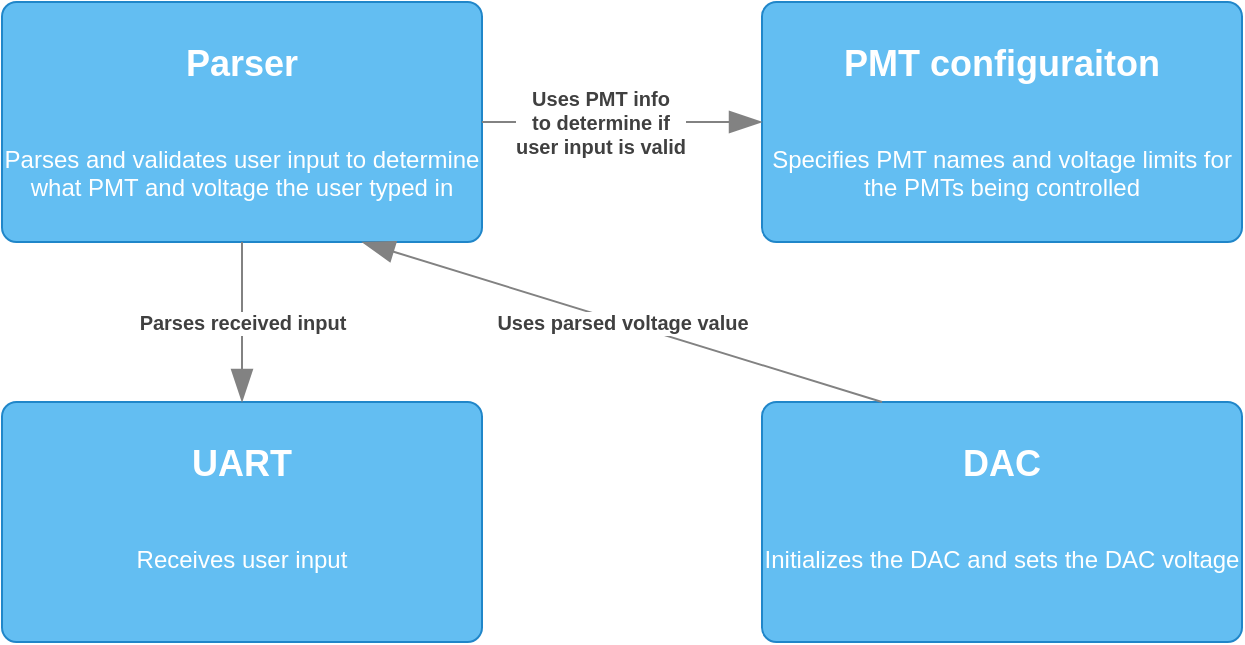 <mxfile version="20.8.16" type="device"><diagram name="Page-1" id="xQhvBvkTy7_Gga0RjCcy"><mxGraphModel dx="1073" dy="842" grid="1" gridSize="10" guides="1" tooltips="1" connect="1" arrows="1" fold="1" page="1" pageScale="1" pageWidth="850" pageHeight="1100" math="0" shadow="0"><root><mxCell id="0"/><mxCell id="1" parent="0"/><object label="&lt;br&gt;&lt;b style=&quot;font-size: 18px;&quot;&gt;%Name%&lt;br&gt;&lt;/b&gt;&lt;br&gt;&lt;br&gt;%Description%" Name="Parser" Description="Parses and validates user input to determine what PMT and voltage the user typed in" placeholders="1" id="KNEYQCtBv2x8OD6xiCSo-6"><mxCell style="rounded=1;whiteSpace=wrap;html=1;shadow=0;glass=0;comic=0;sketch=0;arcSize=6;fillColor=#63BEF2;strokeColor=#2086C9;fontColor=#ffffff;labelBackgroundColor=none;verticalAlign=top;" vertex="1" parent="1"><mxGeometry x="120" y="280" width="240" height="120" as="geometry"/></mxCell></object><object label="&lt;br&gt;&lt;b style=&quot;font-size: 18px;&quot;&gt;%Name%&lt;br&gt;&lt;/b&gt;&lt;br&gt;&lt;br&gt;%Description%" Name="PMT configuraiton" Description="Specifies PMT names and voltage limits for the PMTs being controlled" placeholders="1" id="KNEYQCtBv2x8OD6xiCSo-7"><mxCell style="rounded=1;whiteSpace=wrap;html=1;shadow=0;glass=0;comic=0;sketch=0;arcSize=6;fillColor=#63BEF2;strokeColor=#2086C9;fontColor=#ffffff;labelBackgroundColor=none;verticalAlign=top;" vertex="1" parent="1"><mxGeometry x="500" y="280" width="240" height="120" as="geometry"/></mxCell></object><object label="&lt;br&gt;&lt;b style=&quot;font-size: 18px;&quot;&gt;%Name%&lt;br&gt;&lt;/b&gt;&lt;br&gt;&lt;br&gt;%Description%" Name="UART" Description="Receives user input" placeholders="1" id="KNEYQCtBv2x8OD6xiCSo-8"><mxCell style="rounded=1;whiteSpace=wrap;html=1;shadow=0;glass=0;comic=0;sketch=0;arcSize=6;fillColor=#63BEF2;strokeColor=#2086C9;fontColor=#ffffff;labelBackgroundColor=none;verticalAlign=top;" vertex="1" parent="1"><mxGeometry x="120" y="480" width="240" height="120" as="geometry"/></mxCell></object><object label="&lt;br&gt;&lt;b style=&quot;font-size: 18px;&quot;&gt;%Name%&lt;br&gt;&lt;/b&gt;&lt;br&gt;&lt;br&gt;%Description%" Name="DAC" Description="Initializes the DAC and sets the DAC voltage" placeholders="1" id="KNEYQCtBv2x8OD6xiCSo-9"><mxCell style="rounded=1;whiteSpace=wrap;html=1;shadow=0;glass=0;comic=0;sketch=0;arcSize=6;fillColor=#63BEF2;strokeColor=#2086C9;fontColor=#ffffff;labelBackgroundColor=none;verticalAlign=top;" vertex="1" parent="1"><mxGeometry x="500" y="480" width="240" height="120" as="geometry"/></mxCell></object><object placeholders="1" c4Type="Relationship" c4Description="Uses PMT info&#10;to determine if &#10;user input is valid" label="&lt;div style=&quot;text-align: left&quot;&gt;&lt;div style=&quot;text-align: center&quot;&gt;&lt;b&gt;%c4Description%&lt;/b&gt;&lt;/div&gt;" id="KNEYQCtBv2x8OD6xiCSo-12"><mxCell style="endArrow=blockThin;html=1;fontSize=10;fontColor=#404040;strokeWidth=1;endFill=1;strokeColor=#828282;elbow=vertical;metaEdit=1;endSize=14;startSize=14;jumpStyle=arc;jumpSize=16;rounded=0;edgeStyle=orthogonalEdgeStyle;exitX=1;exitY=0.5;exitDx=0;exitDy=0;" edge="1" parent="1" source="KNEYQCtBv2x8OD6xiCSo-6" target="KNEYQCtBv2x8OD6xiCSo-7"><mxGeometry x="-0.167" width="240" relative="1" as="geometry"><mxPoint x="300" y="400" as="sourcePoint"/><mxPoint x="540" y="400" as="targetPoint"/><mxPoint as="offset"/></mxGeometry></mxCell></object><object placeholders="1" c4Type="Relationship" c4Description="Uses parsed voltage value" label="&lt;div style=&quot;text-align: left&quot;&gt;&lt;div style=&quot;text-align: center&quot;&gt;&lt;b&gt;%c4Description%&lt;/b&gt;&lt;/div&gt;" id="KNEYQCtBv2x8OD6xiCSo-13"><mxCell style="endArrow=blockThin;html=1;fontSize=10;fontColor=#404040;strokeWidth=1;endFill=1;strokeColor=#828282;elbow=vertical;metaEdit=1;endSize=14;startSize=14;jumpStyle=arc;jumpSize=16;rounded=0;exitX=0.25;exitY=0;exitDx=0;exitDy=0;entryX=0.75;entryY=1;entryDx=0;entryDy=0;" edge="1" parent="1" source="KNEYQCtBv2x8OD6xiCSo-9" target="KNEYQCtBv2x8OD6xiCSo-6"><mxGeometry width="240" relative="1" as="geometry"><mxPoint x="360" y="370" as="sourcePoint"/><mxPoint x="600" y="370" as="targetPoint"/></mxGeometry></mxCell></object><object placeholders="1" c4Type="Relationship" c4Description="Parses received input" label="&lt;div style=&quot;text-align: left&quot;&gt;&lt;div style=&quot;text-align: center&quot;&gt;&lt;b&gt;%c4Description%&lt;/b&gt;&lt;/div&gt;" id="KNEYQCtBv2x8OD6xiCSo-14"><mxCell style="endArrow=blockThin;html=1;fontSize=10;fontColor=#404040;strokeWidth=1;endFill=1;strokeColor=#828282;elbow=vertical;metaEdit=1;endSize=14;startSize=14;jumpStyle=arc;jumpSize=16;rounded=0;edgeStyle=orthogonalEdgeStyle;exitX=0.5;exitY=1;exitDx=0;exitDy=0;" edge="1" parent="1" source="KNEYQCtBv2x8OD6xiCSo-6" target="KNEYQCtBv2x8OD6xiCSo-8"><mxGeometry width="240" relative="1" as="geometry"><mxPoint x="360" y="370" as="sourcePoint"/><mxPoint x="600" y="370" as="targetPoint"/><mxPoint as="offset"/></mxGeometry></mxCell></object></root></mxGraphModel></diagram></mxfile>